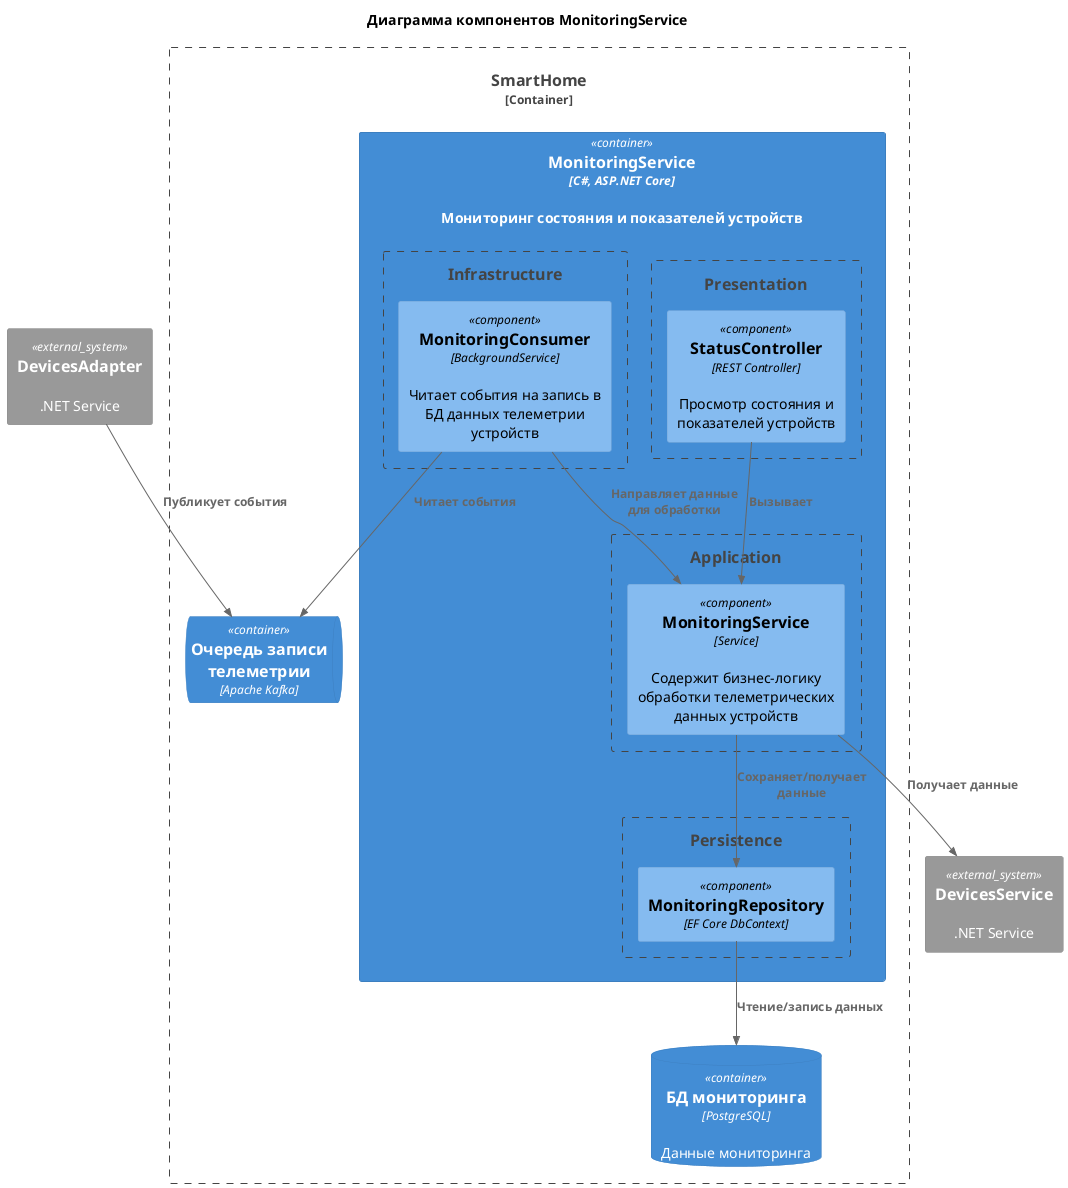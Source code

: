 @startuml
!include <C4/C4_Component>

title Диаграмма компонентов MonitoringService

Container_Boundary(SmartHome, "SmartHome") {
    Container(MonitoringServiceContainer, "MonitoringService", "C#, ASP.NET Core", "Мониторинг состояния и показателей устройств")
    ContainerDb(MonitoringDatabase, "БД мониторинга", "PostgreSQL", "Данные мониторинга")
    ContainerQueue(MonitoringQueue, "Очередь записи телеметрии", "Apache Kafka")
}

Container(MonitoringServiceContainer, "MonitoringService") {
    Boundary(Controllers, "Presentation") {
        Component(StatusController, "StatusController", "REST Controller", "Просмотр состояния и показателей устройств")
    }

    Boundary(Services, "Application") {
        Component(MonitoringService, "MonitoringService", "Service", "Содержит бизнес-логику обработки телеметрических данных устройств")
    }

    Boundary(Contexts, "Persistence") {
        Component(MonitoringRepository, "MonitoringRepository", "EF Core DbContext")
    }

    Boundary(Infrastructure, "Infrastructure") {
        Component(MonitoringConsumer, "MonitoringConsumer", "BackgroundService", "Читает события на запись в БД данных телеметрии устройств")
    }
}

System_Ext(DevicesAdapter, "DevicesAdapter", ".NET Service")
System_Ext(DevicesService, "DevicesService", ".NET Service")

Rel(StatusController, MonitoringService, "Вызывает")

Rel(MonitoringService, MonitoringRepository, "Сохраняет/получает данные")
Rel(MonitoringService, DevicesService, "Получает данные")

Rel(MonitoringRepository, MonitoringDatabase, "Чтение/запись данных")

Rel(MonitoringConsumer, MonitoringQueue, "Читает события")
Rel(MonitoringConsumer, MonitoringService, "Направляет данные для обработки")

Rel(DevicesAdapter, MonitoringQueue, "Публикует события")

@enduml